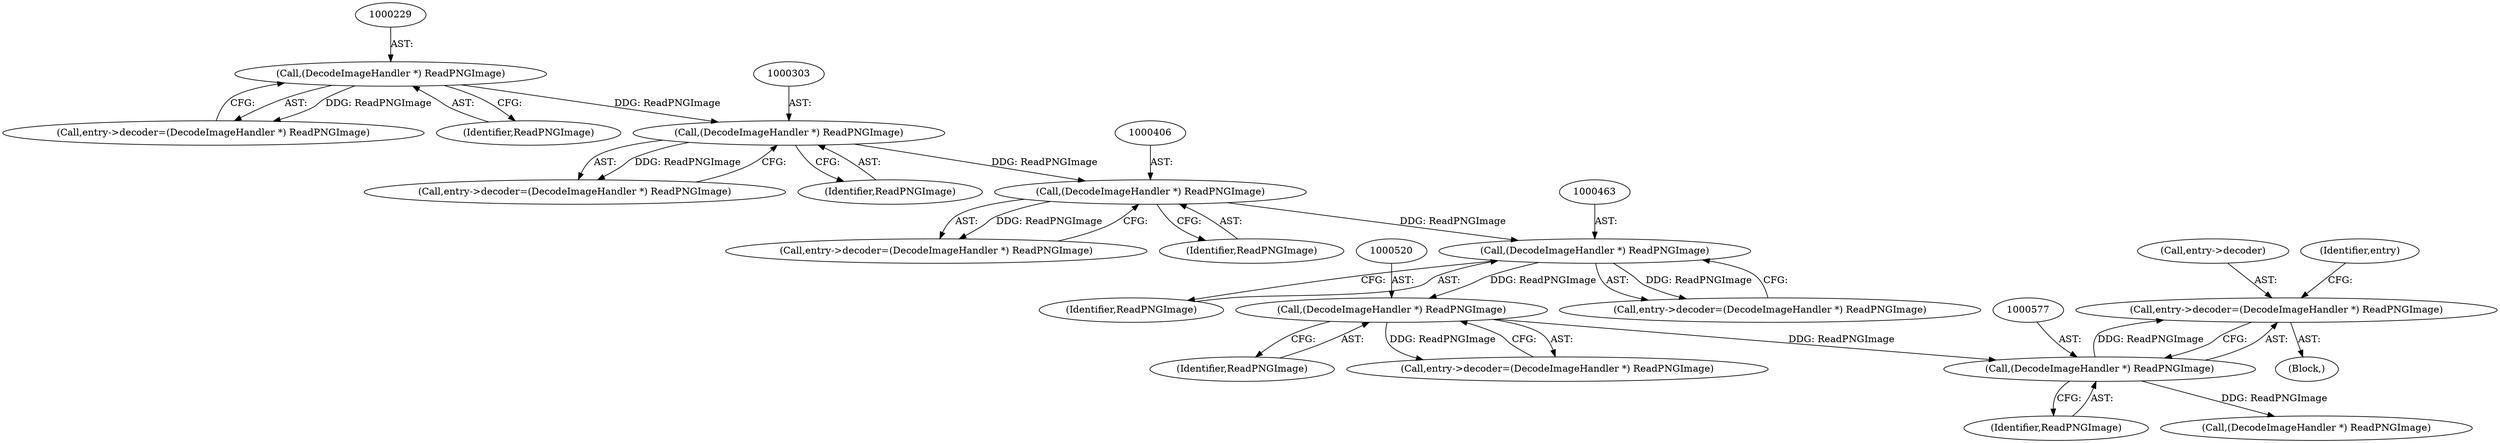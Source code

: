 digraph "0_ImageMagick_aa84944b405acebbeefe871d0f64969b9e9f31ac_1@pointer" {
"1000572" [label="(Call,entry->decoder=(DecodeImageHandler *) ReadPNGImage)"];
"1000576" [label="(Call,(DecodeImageHandler *) ReadPNGImage)"];
"1000519" [label="(Call,(DecodeImageHandler *) ReadPNGImage)"];
"1000462" [label="(Call,(DecodeImageHandler *) ReadPNGImage)"];
"1000405" [label="(Call,(DecodeImageHandler *) ReadPNGImage)"];
"1000302" [label="(Call,(DecodeImageHandler *) ReadPNGImage)"];
"1000228" [label="(Call,(DecodeImageHandler *) ReadPNGImage)"];
"1000578" [label="(Identifier,ReadPNGImage)"];
"1000228" [label="(Call,(DecodeImageHandler *) ReadPNGImage)"];
"1000462" [label="(Call,(DecodeImageHandler *) ReadPNGImage)"];
"1000405" [label="(Call,(DecodeImageHandler *) ReadPNGImage)"];
"1000572" [label="(Call,entry->decoder=(DecodeImageHandler *) ReadPNGImage)"];
"1000464" [label="(Identifier,ReadPNGImage)"];
"1000458" [label="(Call,entry->decoder=(DecodeImageHandler *) ReadPNGImage)"];
"1000230" [label="(Identifier,ReadPNGImage)"];
"1000401" [label="(Call,entry->decoder=(DecodeImageHandler *) ReadPNGImage)"];
"1000573" [label="(Call,entry->decoder)"];
"1000407" [label="(Identifier,ReadPNGImage)"];
"1000298" [label="(Call,entry->decoder=(DecodeImageHandler *) ReadPNGImage)"];
"1000102" [label="(Block,)"];
"1000633" [label="(Call,(DecodeImageHandler *) ReadPNGImage)"];
"1000304" [label="(Identifier,ReadPNGImage)"];
"1000521" [label="(Identifier,ReadPNGImage)"];
"1000224" [label="(Call,entry->decoder=(DecodeImageHandler *) ReadPNGImage)"];
"1000576" [label="(Call,(DecodeImageHandler *) ReadPNGImage)"];
"1000302" [label="(Call,(DecodeImageHandler *) ReadPNGImage)"];
"1000519" [label="(Call,(DecodeImageHandler *) ReadPNGImage)"];
"1000515" [label="(Call,entry->decoder=(DecodeImageHandler *) ReadPNGImage)"];
"1000581" [label="(Identifier,entry)"];
"1000572" -> "1000102"  [label="AST: "];
"1000572" -> "1000576"  [label="CFG: "];
"1000573" -> "1000572"  [label="AST: "];
"1000576" -> "1000572"  [label="AST: "];
"1000581" -> "1000572"  [label="CFG: "];
"1000576" -> "1000572"  [label="DDG: ReadPNGImage"];
"1000576" -> "1000578"  [label="CFG: "];
"1000577" -> "1000576"  [label="AST: "];
"1000578" -> "1000576"  [label="AST: "];
"1000519" -> "1000576"  [label="DDG: ReadPNGImage"];
"1000576" -> "1000633"  [label="DDG: ReadPNGImage"];
"1000519" -> "1000515"  [label="AST: "];
"1000519" -> "1000521"  [label="CFG: "];
"1000520" -> "1000519"  [label="AST: "];
"1000521" -> "1000519"  [label="AST: "];
"1000515" -> "1000519"  [label="CFG: "];
"1000519" -> "1000515"  [label="DDG: ReadPNGImage"];
"1000462" -> "1000519"  [label="DDG: ReadPNGImage"];
"1000462" -> "1000458"  [label="AST: "];
"1000462" -> "1000464"  [label="CFG: "];
"1000463" -> "1000462"  [label="AST: "];
"1000464" -> "1000462"  [label="AST: "];
"1000458" -> "1000462"  [label="CFG: "];
"1000462" -> "1000458"  [label="DDG: ReadPNGImage"];
"1000405" -> "1000462"  [label="DDG: ReadPNGImage"];
"1000405" -> "1000401"  [label="AST: "];
"1000405" -> "1000407"  [label="CFG: "];
"1000406" -> "1000405"  [label="AST: "];
"1000407" -> "1000405"  [label="AST: "];
"1000401" -> "1000405"  [label="CFG: "];
"1000405" -> "1000401"  [label="DDG: ReadPNGImage"];
"1000302" -> "1000405"  [label="DDG: ReadPNGImage"];
"1000302" -> "1000298"  [label="AST: "];
"1000302" -> "1000304"  [label="CFG: "];
"1000303" -> "1000302"  [label="AST: "];
"1000304" -> "1000302"  [label="AST: "];
"1000298" -> "1000302"  [label="CFG: "];
"1000302" -> "1000298"  [label="DDG: ReadPNGImage"];
"1000228" -> "1000302"  [label="DDG: ReadPNGImage"];
"1000228" -> "1000224"  [label="AST: "];
"1000228" -> "1000230"  [label="CFG: "];
"1000229" -> "1000228"  [label="AST: "];
"1000230" -> "1000228"  [label="AST: "];
"1000224" -> "1000228"  [label="CFG: "];
"1000228" -> "1000224"  [label="DDG: ReadPNGImage"];
}
